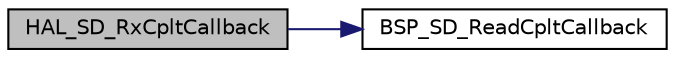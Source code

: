 digraph "HAL_SD_RxCpltCallback"
{
 // LATEX_PDF_SIZE
  edge [fontname="Helvetica",fontsize="10",labelfontname="Helvetica",labelfontsize="10"];
  node [fontname="Helvetica",fontsize="10",shape=record];
  rankdir="LR";
  Node1 [label="HAL_SD_RxCpltCallback",height=0.2,width=0.4,color="black", fillcolor="grey75", style="filled", fontcolor="black",tooltip="Rx Transfer completed callback."];
  Node1 -> Node2 [color="midnightblue",fontsize="10",style="solid",fontname="Helvetica"];
  Node2 [label="BSP_SD_ReadCpltCallback",height=0.2,width=0.4,color="black", fillcolor="white", style="filled",URL="$bsp__driver__sd_8c.html#aeb3eb4ab76f0acd225bddf68199e6f3c",tooltip="BSP Rx Transfer completed callback."];
}
